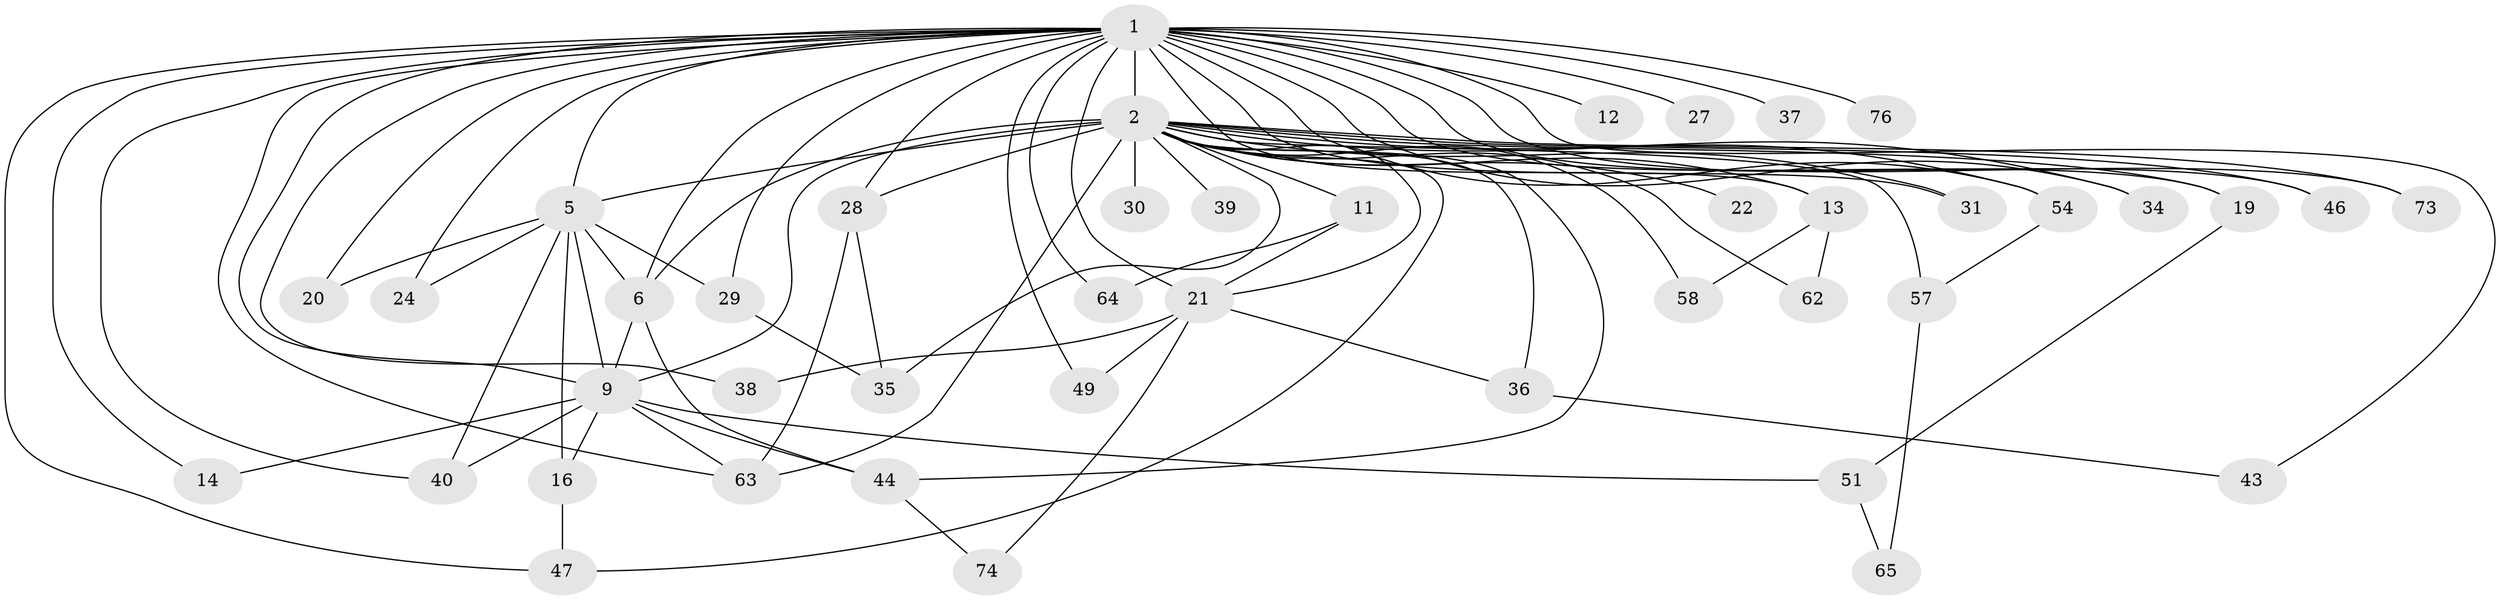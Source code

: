 // original degree distribution, {14: 0.022988505747126436, 17: 0.011494252873563218, 19: 0.011494252873563218, 24: 0.011494252873563218, 16: 0.011494252873563218, 26: 0.011494252873563218, 22: 0.011494252873563218, 18: 0.011494252873563218, 15: 0.011494252873563218, 4: 0.10344827586206896, 2: 0.4942528735632184, 3: 0.22988505747126436, 7: 0.011494252873563218, 5: 0.022988505747126436, 6: 0.011494252873563218, 8: 0.011494252873563218}
// Generated by graph-tools (version 1.1) at 2025/14/03/09/25 04:14:19]
// undirected, 43 vertices, 85 edges
graph export_dot {
graph [start="1"]
  node [color=gray90,style=filled];
  1 [super="+4"];
  2 [super="+26+32+23+3"];
  5;
  6 [super="+18+45"];
  9;
  11;
  12;
  13;
  14;
  16;
  19;
  20;
  21;
  22;
  24;
  27;
  28 [super="+75"];
  29 [super="+60"];
  30;
  31;
  34;
  35 [super="+67"];
  36 [super="+48+53"];
  37;
  38;
  39;
  40 [super="+77+71"];
  43;
  44 [super="+82"];
  46 [super="+85"];
  47 [super="+52"];
  49;
  51;
  54 [super="+55+78"];
  57;
  58;
  62;
  63 [super="+79"];
  64;
  65;
  73;
  74;
  76;
  1 -- 2 [weight=15];
  1 -- 5 [weight=5];
  1 -- 6 [weight=5];
  1 -- 9 [weight=5];
  1 -- 14;
  1 -- 37 [weight=3];
  1 -- 63;
  1 -- 64;
  1 -- 73;
  1 -- 12 [weight=2];
  1 -- 13;
  1 -- 76 [weight=2];
  1 -- 19;
  1 -- 20;
  1 -- 21;
  1 -- 24 [weight=2];
  1 -- 27 [weight=3];
  1 -- 28;
  1 -- 29;
  1 -- 31;
  1 -- 34;
  1 -- 38;
  1 -- 40 [weight=2];
  1 -- 43;
  1 -- 46 [weight=2];
  1 -- 47;
  1 -- 49;
  1 -- 54 [weight=2];
  2 -- 5 [weight=3];
  2 -- 6 [weight=6];
  2 -- 9 [weight=5];
  2 -- 22 [weight=2];
  2 -- 35;
  2 -- 39 [weight=2];
  2 -- 47;
  2 -- 58;
  2 -- 36 [weight=2];
  2 -- 44;
  2 -- 46 [weight=2];
  2 -- 63;
  2 -- 30 [weight=2];
  2 -- 73;
  2 -- 11;
  2 -- 13;
  2 -- 19;
  2 -- 21;
  2 -- 28 [weight=2];
  2 -- 31;
  2 -- 34;
  2 -- 54 [weight=2];
  2 -- 57;
  2 -- 62;
  5 -- 6;
  5 -- 9;
  5 -- 16;
  5 -- 20;
  5 -- 24;
  5 -- 29;
  5 -- 40 [weight=2];
  6 -- 9;
  6 -- 44;
  9 -- 14;
  9 -- 16;
  9 -- 40;
  9 -- 44;
  9 -- 51;
  9 -- 63;
  11 -- 21;
  11 -- 64;
  13 -- 58;
  13 -- 62;
  16 -- 47;
  19 -- 51;
  21 -- 38;
  21 -- 49;
  21 -- 74;
  21 -- 36;
  28 -- 35;
  28 -- 63;
  29 -- 35;
  36 -- 43;
  44 -- 74;
  51 -- 65;
  54 -- 57;
  57 -- 65;
}
